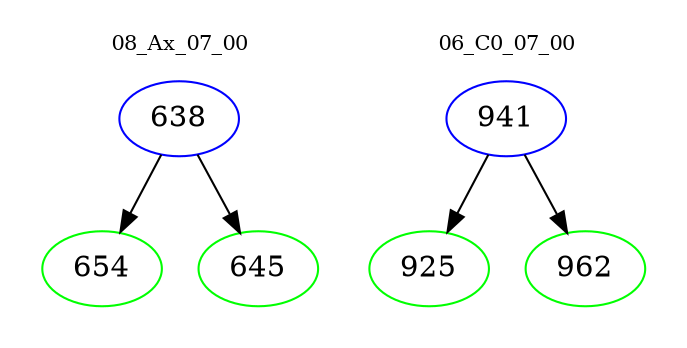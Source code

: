 digraph{
subgraph cluster_0 {
color = white
label = "08_Ax_07_00";
fontsize=10;
T0_638 [label="638", color="blue"]
T0_638 -> T0_654 [color="black"]
T0_654 [label="654", color="green"]
T0_638 -> T0_645 [color="black"]
T0_645 [label="645", color="green"]
}
subgraph cluster_1 {
color = white
label = "06_C0_07_00";
fontsize=10;
T1_941 [label="941", color="blue"]
T1_941 -> T1_925 [color="black"]
T1_925 [label="925", color="green"]
T1_941 -> T1_962 [color="black"]
T1_962 [label="962", color="green"]
}
}
